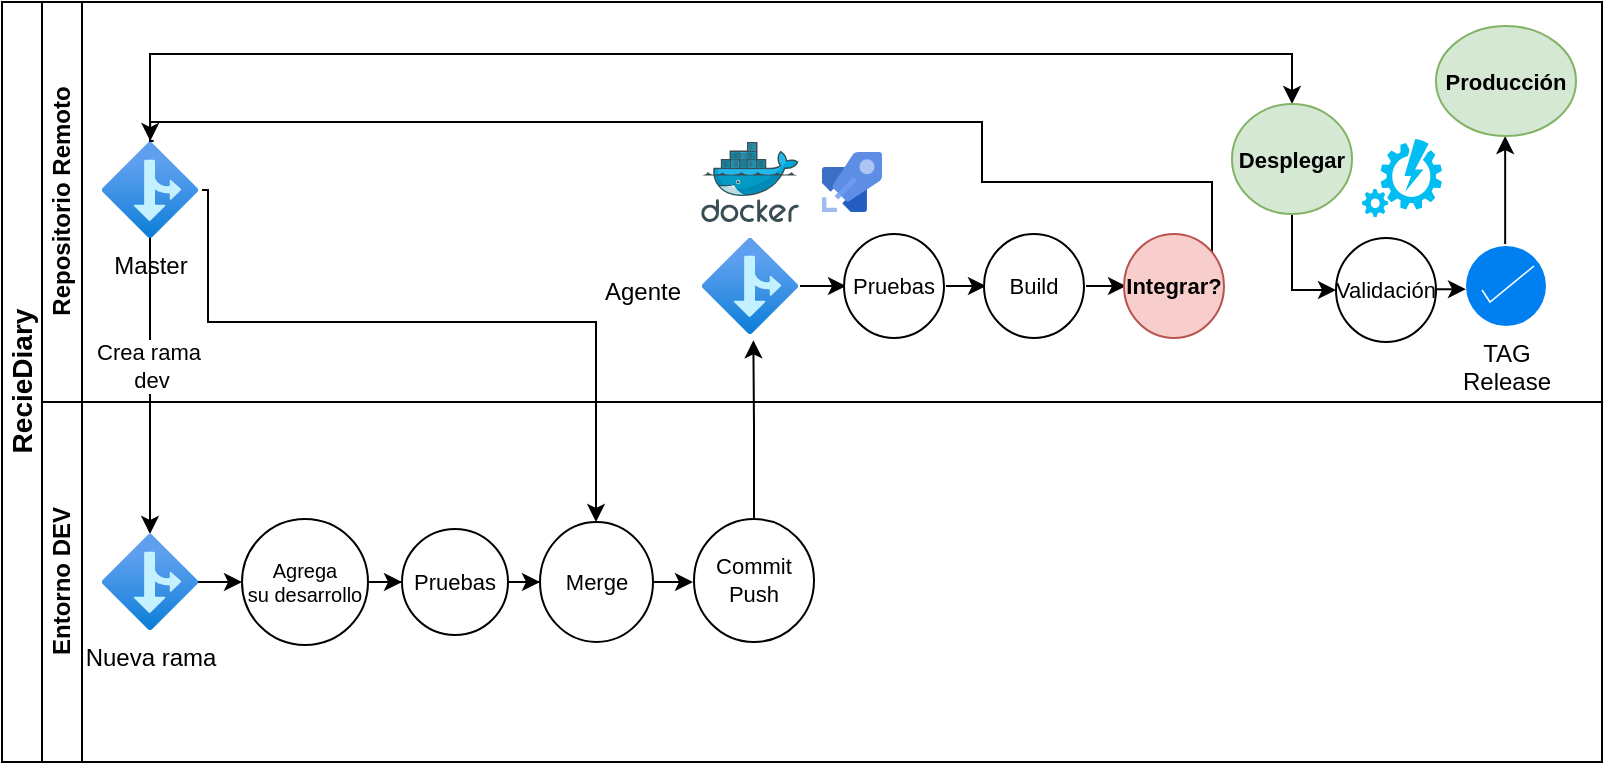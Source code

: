 <mxfile version="21.2.9" type="github">
  <diagram id="prtHgNgQTEPvFCAcTncT" name="Page-1">
    <mxGraphModel dx="795" dy="483" grid="1" gridSize="10" guides="1" tooltips="1" connect="1" arrows="1" fold="1" page="1" pageScale="1" pageWidth="1000" pageHeight="450" math="0" shadow="0">
      <root>
        <mxCell id="0" />
        <mxCell id="1" parent="0" />
        <mxCell id="dNxyNK7c78bLwvsdeMH5-19" value="RecieDiary" style="swimlane;html=1;childLayout=stackLayout;resizeParent=1;resizeParentMax=0;horizontal=0;startSize=20;horizontalStack=0;fontSize=14;" parent="1" vertex="1">
          <mxGeometry x="40" y="40" width="800" height="380" as="geometry" />
        </mxCell>
        <mxCell id="dNxyNK7c78bLwvsdeMH5-20" value="Repositorio Remoto" style="swimlane;html=1;startSize=20;horizontal=0;" parent="dNxyNK7c78bLwvsdeMH5-19" vertex="1">
          <mxGeometry x="20" width="780" height="200" as="geometry" />
        </mxCell>
        <mxCell id="g6XpFjZoA4UAqHYM7T1Z-37" style="edgeStyle=orthogonalEdgeStyle;rounded=0;orthogonalLoop=1;jettySize=auto;html=1;entryX=0.5;entryY=0;entryDx=0;entryDy=0;exitX=0.538;exitY=-0.01;exitDx=0;exitDy=0;exitPerimeter=0;" edge="1" parent="dNxyNK7c78bLwvsdeMH5-20" source="g6XpFjZoA4UAqHYM7T1Z-11" target="g6XpFjZoA4UAqHYM7T1Z-34">
          <mxGeometry relative="1" as="geometry">
            <mxPoint x="34" y="76" as="sourcePoint" />
            <mxPoint x="630" y="53" as="targetPoint" />
            <Array as="points">
              <mxPoint x="54" y="70" />
              <mxPoint x="54" y="26" />
              <mxPoint x="625" y="26" />
            </Array>
          </mxGeometry>
        </mxCell>
        <mxCell id="g6XpFjZoA4UAqHYM7T1Z-11" value="Master" style="image;aspect=fixed;html=1;points=[];align=center;fontSize=12;image=img/lib/azure2/general/Branch.svg;" vertex="1" parent="dNxyNK7c78bLwvsdeMH5-20">
          <mxGeometry x="30" y="70" width="48" height="48" as="geometry" />
        </mxCell>
        <mxCell id="g6XpFjZoA4UAqHYM7T1Z-15" value="" style="image;sketch=0;aspect=fixed;html=1;points=[];align=center;fontSize=12;image=img/lib/mscae/Azure_Pipelines.svg;" vertex="1" parent="dNxyNK7c78bLwvsdeMH5-20">
          <mxGeometry x="390" y="75" width="30" height="30" as="geometry" />
        </mxCell>
        <mxCell id="g6XpFjZoA4UAqHYM7T1Z-26" style="edgeStyle=orthogonalEdgeStyle;rounded=0;orthogonalLoop=1;jettySize=auto;html=1;entryX=0;entryY=0.5;entryDx=0;entryDy=0;" edge="1" parent="dNxyNK7c78bLwvsdeMH5-20">
          <mxGeometry relative="1" as="geometry">
            <mxPoint x="379" y="142" as="sourcePoint" />
            <mxPoint x="402.0" y="142" as="targetPoint" />
          </mxGeometry>
        </mxCell>
        <mxCell id="g6XpFjZoA4UAqHYM7T1Z-16" value="" style="image;aspect=fixed;html=1;points=[];align=center;fontSize=12;image=img/lib/azure2/general/Branch.svg;" vertex="1" parent="dNxyNK7c78bLwvsdeMH5-20">
          <mxGeometry x="330" y="118" width="48" height="48" as="geometry" />
        </mxCell>
        <mxCell id="g6XpFjZoA4UAqHYM7T1Z-18" value="" style="image;sketch=0;aspect=fixed;html=1;points=[];align=center;fontSize=12;image=img/lib/mscae/Docker.svg;" vertex="1" parent="dNxyNK7c78bLwvsdeMH5-20">
          <mxGeometry x="329.61" y="70" width="48.78" height="40" as="geometry" />
        </mxCell>
        <mxCell id="g6XpFjZoA4UAqHYM7T1Z-30" value="" style="edgeStyle=orthogonalEdgeStyle;rounded=0;orthogonalLoop=1;jettySize=auto;html=1;" edge="1" parent="dNxyNK7c78bLwvsdeMH5-20">
          <mxGeometry relative="1" as="geometry">
            <mxPoint x="452" y="142" as="sourcePoint" />
            <mxPoint x="472" y="142" as="targetPoint" />
          </mxGeometry>
        </mxCell>
        <mxCell id="g6XpFjZoA4UAqHYM7T1Z-24" value="Pruebas" style="ellipse;whiteSpace=wrap;html=1;fontSize=11;" vertex="1" parent="dNxyNK7c78bLwvsdeMH5-20">
          <mxGeometry x="401" y="116" width="50" height="52" as="geometry" />
        </mxCell>
        <mxCell id="g6XpFjZoA4UAqHYM7T1Z-32" value="" style="edgeStyle=orthogonalEdgeStyle;rounded=0;orthogonalLoop=1;jettySize=auto;html=1;" edge="1" parent="dNxyNK7c78bLwvsdeMH5-20">
          <mxGeometry relative="1" as="geometry">
            <mxPoint x="522" y="142" as="sourcePoint" />
            <mxPoint x="542" y="142" as="targetPoint" />
          </mxGeometry>
        </mxCell>
        <mxCell id="g6XpFjZoA4UAqHYM7T1Z-29" value="Build" style="ellipse;whiteSpace=wrap;html=1;fontSize=11;" vertex="1" parent="dNxyNK7c78bLwvsdeMH5-20">
          <mxGeometry x="471" y="116" width="50" height="52" as="geometry" />
        </mxCell>
        <mxCell id="g6XpFjZoA4UAqHYM7T1Z-33" style="edgeStyle=orthogonalEdgeStyle;rounded=0;orthogonalLoop=1;jettySize=auto;html=1;entryX=0.503;entryY=-0.01;entryDx=0;entryDy=0;entryPerimeter=0;" edge="1" parent="dNxyNK7c78bLwvsdeMH5-20" source="g6XpFjZoA4UAqHYM7T1Z-31" target="g6XpFjZoA4UAqHYM7T1Z-11">
          <mxGeometry relative="1" as="geometry">
            <Array as="points">
              <mxPoint x="585" y="90" />
              <mxPoint x="470" y="90" />
              <mxPoint x="470" y="60" />
              <mxPoint x="54" y="60" />
            </Array>
          </mxGeometry>
        </mxCell>
        <mxCell id="g6XpFjZoA4UAqHYM7T1Z-31" value="&lt;b&gt;Integrar?&lt;/b&gt;" style="ellipse;whiteSpace=wrap;html=1;fontSize=11;fillColor=#f8cecc;strokeColor=#b85450;" vertex="1" parent="dNxyNK7c78bLwvsdeMH5-20">
          <mxGeometry x="541" y="116" width="50" height="52" as="geometry" />
        </mxCell>
        <mxCell id="g6XpFjZoA4UAqHYM7T1Z-41" style="edgeStyle=orthogonalEdgeStyle;rounded=0;orthogonalLoop=1;jettySize=auto;html=1;entryX=0;entryY=0.5;entryDx=0;entryDy=0;" edge="1" parent="dNxyNK7c78bLwvsdeMH5-20" target="g6XpFjZoA4UAqHYM7T1Z-40">
          <mxGeometry relative="1" as="geometry">
            <mxPoint x="682.0" y="144" as="targetPoint" />
            <mxPoint x="625" y="106" as="sourcePoint" />
            <Array as="points">
              <mxPoint x="625" y="144" />
              <mxPoint x="647" y="144" />
            </Array>
          </mxGeometry>
        </mxCell>
        <mxCell id="g6XpFjZoA4UAqHYM7T1Z-34" value="&lt;b&gt;Desplegar&lt;/b&gt;" style="ellipse;whiteSpace=wrap;html=1;fontSize=11;fillColor=#d5e8d4;strokeColor=#82b366;" vertex="1" parent="dNxyNK7c78bLwvsdeMH5-20">
          <mxGeometry x="595" y="51" width="60" height="55" as="geometry" />
        </mxCell>
        <mxCell id="g6XpFjZoA4UAqHYM7T1Z-39" value="" style="verticalLabelPosition=bottom;html=1;verticalAlign=top;align=center;strokeColor=none;fillColor=#00BEF2;shape=mxgraph.azure.automation;pointerEvents=1;" vertex="1" parent="dNxyNK7c78bLwvsdeMH5-20">
          <mxGeometry x="660" y="68.5" width="40" height="39" as="geometry" />
        </mxCell>
        <mxCell id="g6XpFjZoA4UAqHYM7T1Z-43" style="edgeStyle=orthogonalEdgeStyle;rounded=0;orthogonalLoop=1;jettySize=auto;html=1;entryX=0;entryY=0.5;entryDx=0;entryDy=0;entryPerimeter=0;" edge="1" parent="dNxyNK7c78bLwvsdeMH5-20">
          <mxGeometry relative="1" as="geometry">
            <mxPoint x="682" y="143.58" as="sourcePoint" />
            <mxPoint x="712" y="143.58" as="targetPoint" />
          </mxGeometry>
        </mxCell>
        <mxCell id="g6XpFjZoA4UAqHYM7T1Z-40" value="Validación" style="ellipse;whiteSpace=wrap;html=1;fontSize=11;" vertex="1" parent="dNxyNK7c78bLwvsdeMH5-20">
          <mxGeometry x="647" y="118" width="50" height="52" as="geometry" />
        </mxCell>
        <mxCell id="g6XpFjZoA4UAqHYM7T1Z-45" style="edgeStyle=orthogonalEdgeStyle;rounded=0;orthogonalLoop=1;jettySize=auto;html=1;entryX=0.5;entryY=1;entryDx=0;entryDy=0;" edge="1" parent="dNxyNK7c78bLwvsdeMH5-20">
          <mxGeometry relative="1" as="geometry">
            <mxPoint x="731.58" y="121" as="sourcePoint" />
            <mxPoint x="731.58" y="67" as="targetPoint" />
          </mxGeometry>
        </mxCell>
        <mxCell id="g6XpFjZoA4UAqHYM7T1Z-42" value="TAG&lt;br&gt;Release" style="html=1;verticalLabelPosition=bottom;labelBackgroundColor=#ffffff;verticalAlign=top;shadow=0;dashed=0;strokeWidth=2;shape=mxgraph.ios7.misc.select;fillColor=#0080f0;strokeColor=#ffffff;sketch=0;" vertex="1" parent="dNxyNK7c78bLwvsdeMH5-20">
          <mxGeometry x="712" y="122" width="40" height="40" as="geometry" />
        </mxCell>
        <mxCell id="g6XpFjZoA4UAqHYM7T1Z-44" value="&lt;b&gt;Producción&lt;/b&gt;" style="ellipse;whiteSpace=wrap;html=1;fontSize=11;fillColor=#d5e8d4;strokeColor=#82b366;" vertex="1" parent="dNxyNK7c78bLwvsdeMH5-20">
          <mxGeometry x="697" y="12" width="70" height="55" as="geometry" />
        </mxCell>
        <mxCell id="g6XpFjZoA4UAqHYM7T1Z-49" value="Agente" style="shape=image;html=1;verticalAlign=top;verticalLabelPosition=bottom;labelBackgroundColor=#ffffff;imageAspect=0;aspect=fixed;image=https://cdn1.iconfinder.com/data/icons/unicons-line-vol-5/24/robot-128.png" vertex="1" parent="dNxyNK7c78bLwvsdeMH5-20">
          <mxGeometry x="280" y="90" width="40.5" height="40.5" as="geometry" />
        </mxCell>
        <mxCell id="dNxyNK7c78bLwvsdeMH5-21" value="Entorno DEV" style="swimlane;html=1;startSize=20;horizontal=0;" parent="dNxyNK7c78bLwvsdeMH5-19" vertex="1">
          <mxGeometry x="20" y="200" width="780" height="180" as="geometry" />
        </mxCell>
        <mxCell id="g6XpFjZoA4UAqHYM7T1Z-4" value="" style="edgeStyle=orthogonalEdgeStyle;rounded=0;orthogonalLoop=1;jettySize=auto;html=1;" edge="1" parent="dNxyNK7c78bLwvsdeMH5-21" source="g6XpFjZoA4UAqHYM7T1Z-1" target="g6XpFjZoA4UAqHYM7T1Z-2">
          <mxGeometry relative="1" as="geometry" />
        </mxCell>
        <mxCell id="g6XpFjZoA4UAqHYM7T1Z-1" value="Nueva rama" style="image;aspect=fixed;html=1;points=[];align=center;fontSize=12;image=img/lib/azure2/general/Branch.svg;" vertex="1" parent="dNxyNK7c78bLwvsdeMH5-21">
          <mxGeometry x="30" y="66" width="48" height="48" as="geometry" />
        </mxCell>
        <mxCell id="g6XpFjZoA4UAqHYM7T1Z-6" value="" style="edgeStyle=orthogonalEdgeStyle;rounded=0;orthogonalLoop=1;jettySize=auto;html=1;" edge="1" parent="dNxyNK7c78bLwvsdeMH5-21" source="g6XpFjZoA4UAqHYM7T1Z-2" target="g6XpFjZoA4UAqHYM7T1Z-5">
          <mxGeometry relative="1" as="geometry" />
        </mxCell>
        <mxCell id="g6XpFjZoA4UAqHYM7T1Z-2" value="&lt;font style=&quot;font-size: 10px;&quot;&gt;Agrega&lt;br style=&quot;font-size: 10px;&quot;&gt;su desarrollo&lt;/font&gt;" style="ellipse;whiteSpace=wrap;html=1;aspect=fixed;fontSize=10;" vertex="1" parent="dNxyNK7c78bLwvsdeMH5-21">
          <mxGeometry x="100" y="58.5" width="63" height="63" as="geometry" />
        </mxCell>
        <mxCell id="g6XpFjZoA4UAqHYM7T1Z-8" value="" style="edgeStyle=orthogonalEdgeStyle;rounded=0;orthogonalLoop=1;jettySize=auto;html=1;" edge="1" parent="dNxyNK7c78bLwvsdeMH5-21" source="g6XpFjZoA4UAqHYM7T1Z-5" target="g6XpFjZoA4UAqHYM7T1Z-7">
          <mxGeometry relative="1" as="geometry" />
        </mxCell>
        <mxCell id="g6XpFjZoA4UAqHYM7T1Z-5" value="&lt;span style=&quot;font-size: 11px;&quot;&gt;Pruebas&lt;/span&gt;" style="ellipse;whiteSpace=wrap;html=1;aspect=fixed;fontSize=11;" vertex="1" parent="dNxyNK7c78bLwvsdeMH5-21">
          <mxGeometry x="180" y="63.5" width="53" height="53" as="geometry" />
        </mxCell>
        <mxCell id="g6XpFjZoA4UAqHYM7T1Z-10" value="" style="edgeStyle=orthogonalEdgeStyle;rounded=0;orthogonalLoop=1;jettySize=auto;html=1;" edge="1" parent="dNxyNK7c78bLwvsdeMH5-21" source="g6XpFjZoA4UAqHYM7T1Z-7" target="g6XpFjZoA4UAqHYM7T1Z-9">
          <mxGeometry relative="1" as="geometry" />
        </mxCell>
        <mxCell id="g6XpFjZoA4UAqHYM7T1Z-7" value="Merge" style="ellipse;whiteSpace=wrap;html=1;fontSize=11;" vertex="1" parent="dNxyNK7c78bLwvsdeMH5-21">
          <mxGeometry x="249" y="60" width="56.5" height="60" as="geometry" />
        </mxCell>
        <mxCell id="g6XpFjZoA4UAqHYM7T1Z-9" value="Commit Push" style="ellipse;whiteSpace=wrap;html=1;fontSize=11;" vertex="1" parent="dNxyNK7c78bLwvsdeMH5-21">
          <mxGeometry x="326" y="58.5" width="60" height="61.5" as="geometry" />
        </mxCell>
        <mxCell id="g6XpFjZoA4UAqHYM7T1Z-14" style="edgeStyle=orthogonalEdgeStyle;rounded=0;orthogonalLoop=1;jettySize=auto;html=1;" edge="1" parent="dNxyNK7c78bLwvsdeMH5-21">
          <mxGeometry relative="1" as="geometry">
            <mxPoint x="80" y="-106" as="sourcePoint" />
            <mxPoint x="277" y="59.997" as="targetPoint" />
            <Array as="points">
              <mxPoint x="83" y="-106" />
              <mxPoint x="83" y="-40" />
              <mxPoint x="277" y="-40" />
            </Array>
          </mxGeometry>
        </mxCell>
        <mxCell id="g6XpFjZoA4UAqHYM7T1Z-12" style="edgeStyle=orthogonalEdgeStyle;rounded=0;orthogonalLoop=1;jettySize=auto;html=1;" edge="1" parent="dNxyNK7c78bLwvsdeMH5-19" source="g6XpFjZoA4UAqHYM7T1Z-11" target="g6XpFjZoA4UAqHYM7T1Z-1">
          <mxGeometry relative="1" as="geometry" />
        </mxCell>
        <mxCell id="g6XpFjZoA4UAqHYM7T1Z-13" value="Crea rama&lt;br&gt;&amp;nbsp;dev" style="edgeLabel;html=1;align=center;verticalAlign=middle;resizable=0;points=[];" vertex="1" connectable="0" parent="g6XpFjZoA4UAqHYM7T1Z-12">
          <mxGeometry x="-0.134" y="-1" relative="1" as="geometry">
            <mxPoint as="offset" />
          </mxGeometry>
        </mxCell>
        <mxCell id="g6XpFjZoA4UAqHYM7T1Z-17" style="edgeStyle=orthogonalEdgeStyle;rounded=0;orthogonalLoop=1;jettySize=auto;html=1;entryX=0.535;entryY=1.066;entryDx=0;entryDy=0;entryPerimeter=0;" edge="1" parent="dNxyNK7c78bLwvsdeMH5-19" source="g6XpFjZoA4UAqHYM7T1Z-9" target="g6XpFjZoA4UAqHYM7T1Z-16">
          <mxGeometry relative="1" as="geometry" />
        </mxCell>
      </root>
    </mxGraphModel>
  </diagram>
</mxfile>
